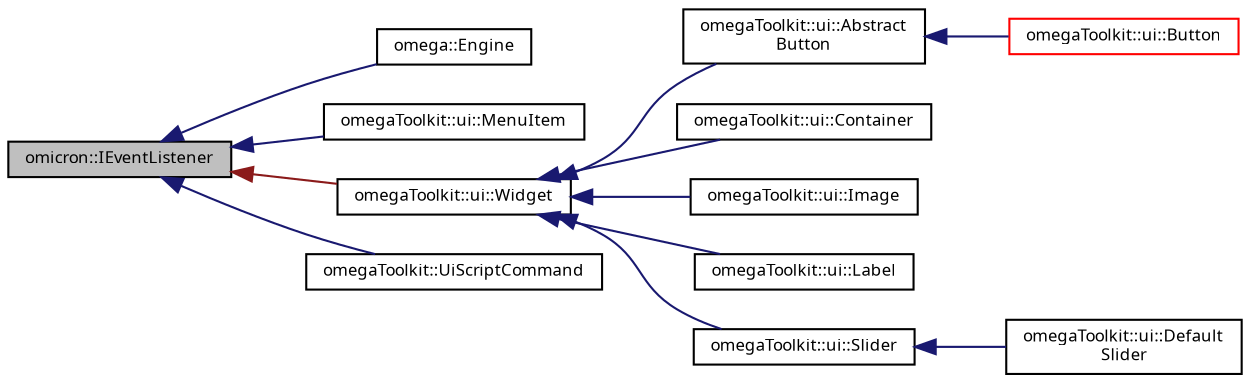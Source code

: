 digraph "omicron::IEventListener"
{
  bgcolor="transparent";
  edge [fontname="FreeSans.ttf",fontsize="8",labelfontname="FreeSans.ttf",labelfontsize="8"];
  node [fontname="FreeSans.ttf",fontsize="8",shape=record];
  rankdir="LR";
  Node1 [label="omicron::IEventListener",height=0.2,width=0.4,color="black", fillcolor="grey75", style="filled" fontcolor="black"];
  Node1 -> Node2 [dir="back",color="midnightblue",fontsize="8",style="solid",fontname="FreeSans.ttf"];
  Node2 [label="omega::Engine",height=0.2,width=0.4,color="black",URL="$classomega_1_1_engine.html",tooltip="The omegalib Engine is the core runtime component of omegalib. "];
  Node1 -> Node3 [dir="back",color="midnightblue",fontsize="8",style="solid",fontname="FreeSans.ttf"];
  Node3 [label="omegaToolkit::ui::MenuItem",height=0.2,width=0.4,color="black",URL="$classomega_toolkit_1_1ui_1_1_menu_item.html"];
  Node1 -> Node4 [dir="back",color="firebrick4",fontsize="8",style="solid",fontname="FreeSans.ttf"];
  Node4 [label="omegaToolkit::ui::Widget",height=0.2,width=0.4,color="black",URL="$classomega_toolkit_1_1ui_1_1_widget.html"];
  Node4 -> Node5 [dir="back",color="midnightblue",fontsize="8",style="solid",fontname="FreeSans.ttf"];
  Node5 [label="omegaToolkit::ui::Abstract\lButton",height=0.2,width=0.4,color="black",URL="$classomega_toolkit_1_1ui_1_1_abstract_button.html"];
  Node5 -> Node6 [dir="back",color="midnightblue",fontsize="8",style="solid",fontname="FreeSans.ttf"];
  Node6 [label="omegaToolkit::ui::Button",height=0.2,width=0.4,color="red",URL="$classomega_toolkit_1_1ui_1_1_button.html"];
  Node4 -> Node7 [dir="back",color="midnightblue",fontsize="8",style="solid",fontname="FreeSans.ttf"];
  Node7 [label="omegaToolkit::ui::Container",height=0.2,width=0.4,color="black",URL="$classomega_toolkit_1_1ui_1_1_container.html"];
  Node4 -> Node8 [dir="back",color="midnightblue",fontsize="8",style="solid",fontname="FreeSans.ttf"];
  Node8 [label="omegaToolkit::ui::Image",height=0.2,width=0.4,color="black",URL="$classomega_toolkit_1_1ui_1_1_image.html"];
  Node4 -> Node9 [dir="back",color="midnightblue",fontsize="8",style="solid",fontname="FreeSans.ttf"];
  Node9 [label="omegaToolkit::ui::Label",height=0.2,width=0.4,color="black",URL="$classomega_toolkit_1_1ui_1_1_label.html"];
  Node4 -> Node10 [dir="back",color="midnightblue",fontsize="8",style="solid",fontname="FreeSans.ttf"];
  Node10 [label="omegaToolkit::ui::Slider",height=0.2,width=0.4,color="black",URL="$classomega_toolkit_1_1ui_1_1_slider.html"];
  Node10 -> Node11 [dir="back",color="midnightblue",fontsize="8",style="solid",fontname="FreeSans.ttf"];
  Node11 [label="omegaToolkit::ui::Default\lSlider",height=0.2,width=0.4,color="black",URL="$classomega_toolkit_1_1ui_1_1_default_slider.html"];
  Node1 -> Node12 [dir="back",color="midnightblue",fontsize="8",style="solid",fontname="FreeSans.ttf"];
  Node12 [label="omegaToolkit::UiScriptCommand",height=0.2,width=0.4,color="black",URL="$classomega_toolkit_1_1_ui_script_command.html"];
}
